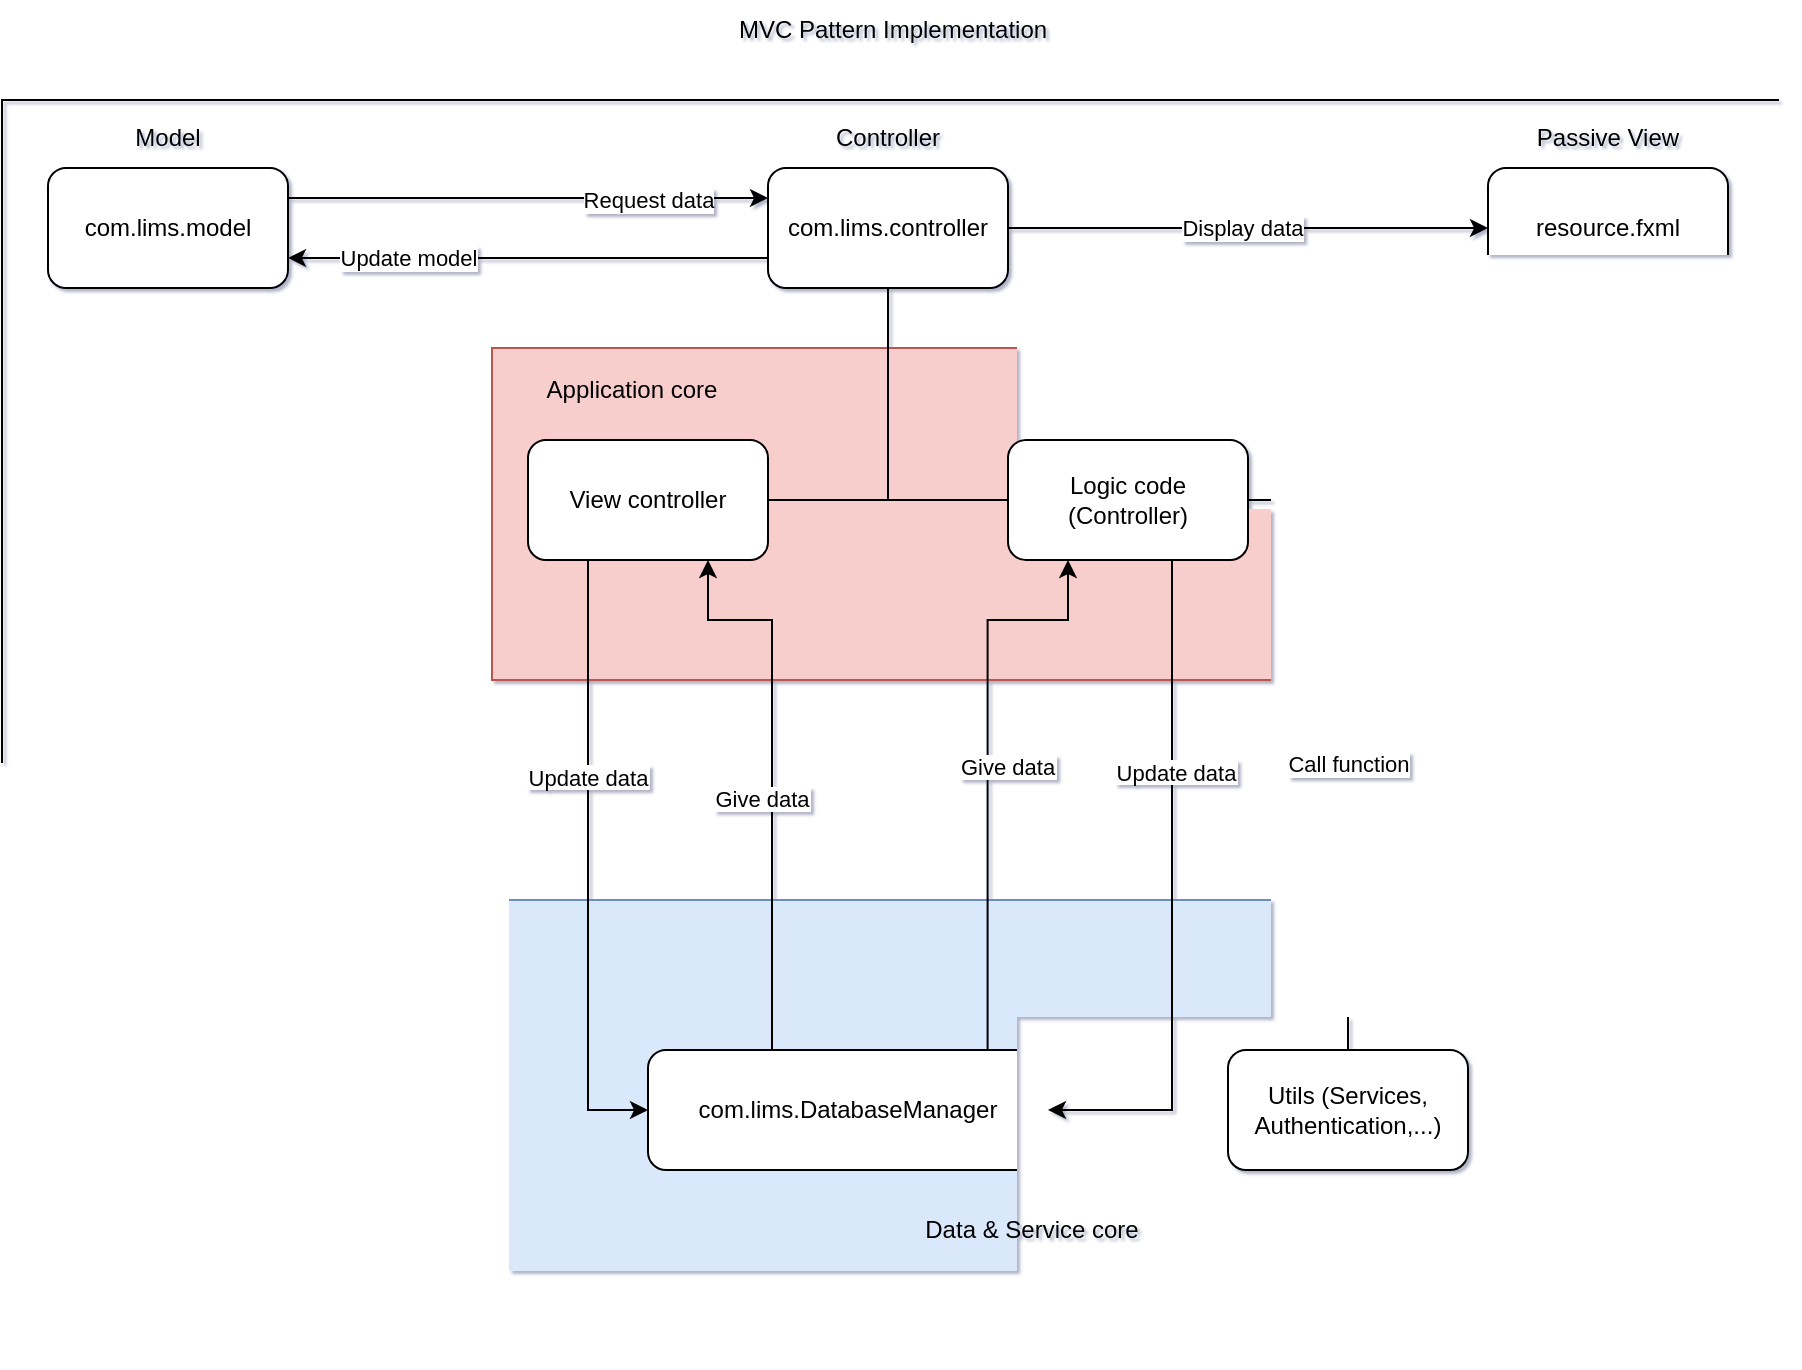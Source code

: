 <mxfile version="24.7.17">
  <diagram name="Page-1" id="SJ87eWfn9eQxjJyZifXm">
    <mxGraphModel dx="1647" dy="839" grid="1" gridSize="10" guides="1" tooltips="1" connect="1" arrows="1" fold="1" page="1" pageScale="1" pageWidth="1400" pageHeight="850" math="0" shadow="1">
      <root>
        <mxCell id="0" />
        <mxCell id="1" parent="0" />
        <mxCell id="C1T18Cza7Uqyj3mJv797-4" value="" style="rounded=0;whiteSpace=wrap;html=1;fillColor=none;" parent="1" vertex="1">
          <mxGeometry x="245" y="120" width="895" height="630" as="geometry" />
        </mxCell>
        <mxCell id="C1T18Cza7Uqyj3mJv797-56" value="" style="rounded=0;whiteSpace=wrap;html=1;fillColor=#dae8fc;strokeColor=#6c8ebf;" parent="1" vertex="1">
          <mxGeometry x="490" y="520" width="520" height="190" as="geometry" />
        </mxCell>
        <mxCell id="C1T18Cza7Uqyj3mJv797-58" value="" style="rounded=0;whiteSpace=wrap;html=1;fillColor=#f8cecc;fillStyle=solid;strokeColor=#b85450;" parent="1" vertex="1">
          <mxGeometry x="490" y="244" width="390" height="166" as="geometry" />
        </mxCell>
        <mxCell id="C1T18Cza7Uqyj3mJv797-5" value="MVC Pattern Implementation" style="text;html=1;align=center;verticalAlign=middle;resizable=0;points=[];autosize=1;strokeColor=none;fillColor=none;" parent="1" vertex="1">
          <mxGeometry x="600" y="70" width="180" height="30" as="geometry" />
        </mxCell>
        <mxCell id="C1T18Cza7Uqyj3mJv797-46" style="edgeStyle=orthogonalEdgeStyle;rounded=0;orthogonalLoop=1;jettySize=auto;html=1;entryX=0;entryY=0.25;entryDx=0;entryDy=0;exitX=1;exitY=0.25;exitDx=0;exitDy=0;" parent="1" source="C1T18Cza7Uqyj3mJv797-6" target="C1T18Cza7Uqyj3mJv797-7" edge="1">
          <mxGeometry relative="1" as="geometry" />
        </mxCell>
        <mxCell id="C1T18Cza7Uqyj3mJv797-50" value="Request data" style="edgeLabel;html=1;align=center;verticalAlign=middle;resizable=0;points=[];" parent="C1T18Cza7Uqyj3mJv797-46" vertex="1" connectable="0">
          <mxGeometry x="-0.253" y="-1" relative="1" as="geometry">
            <mxPoint x="90" as="offset" />
          </mxGeometry>
        </mxCell>
        <mxCell id="C1T18Cza7Uqyj3mJv797-6" value="com.lims.model" style="rounded=1;whiteSpace=wrap;html=1;" parent="1" vertex="1">
          <mxGeometry x="268" y="154" width="120" height="60" as="geometry" />
        </mxCell>
        <mxCell id="C1T18Cza7Uqyj3mJv797-43" style="edgeStyle=orthogonalEdgeStyle;rounded=0;orthogonalLoop=1;jettySize=auto;html=1;endArrow=none;endFill=0;" parent="1" source="C1T18Cza7Uqyj3mJv797-7" edge="1">
          <mxGeometry relative="1" as="geometry">
            <mxPoint x="688" y="320" as="targetPoint" />
          </mxGeometry>
        </mxCell>
        <mxCell id="C1T18Cza7Uqyj3mJv797-45" style="edgeStyle=orthogonalEdgeStyle;rounded=0;orthogonalLoop=1;jettySize=auto;html=1;" parent="1" source="C1T18Cza7Uqyj3mJv797-7" target="C1T18Cza7Uqyj3mJv797-8" edge="1">
          <mxGeometry relative="1" as="geometry" />
        </mxCell>
        <mxCell id="C1T18Cza7Uqyj3mJv797-52" value="Display data" style="edgeLabel;html=1;align=center;verticalAlign=middle;resizable=0;points=[];" parent="C1T18Cza7Uqyj3mJv797-45" vertex="1" connectable="0">
          <mxGeometry x="-0.024" y="-1" relative="1" as="geometry">
            <mxPoint y="-1" as="offset" />
          </mxGeometry>
        </mxCell>
        <mxCell id="C1T18Cza7Uqyj3mJv797-7" value="com.lims.controller" style="rounded=1;whiteSpace=wrap;html=1;" parent="1" vertex="1">
          <mxGeometry x="628" y="154" width="120" height="60" as="geometry" />
        </mxCell>
        <mxCell id="C1T18Cza7Uqyj3mJv797-8" value="resource.fxml" style="rounded=1;whiteSpace=wrap;html=1;" parent="1" vertex="1">
          <mxGeometry x="988" y="154" width="120" height="60" as="geometry" />
        </mxCell>
        <mxCell id="C1T18Cza7Uqyj3mJv797-9" value="Model" style="text;html=1;align=center;verticalAlign=middle;whiteSpace=wrap;rounded=0;" parent="1" vertex="1">
          <mxGeometry x="298" y="124" width="60" height="30" as="geometry" />
        </mxCell>
        <mxCell id="C1T18Cza7Uqyj3mJv797-10" value="Controller" style="text;html=1;align=center;verticalAlign=middle;whiteSpace=wrap;rounded=0;" parent="1" vertex="1">
          <mxGeometry x="658" y="124" width="60" height="30" as="geometry" />
        </mxCell>
        <mxCell id="C1T18Cza7Uqyj3mJv797-11" value="Passive View" style="text;html=1;align=center;verticalAlign=middle;whiteSpace=wrap;rounded=0;" parent="1" vertex="1">
          <mxGeometry x="998" y="124" width="100" height="30" as="geometry" />
        </mxCell>
        <mxCell id="C1T18Cza7Uqyj3mJv797-29" style="edgeStyle=orthogonalEdgeStyle;rounded=0;orthogonalLoop=1;jettySize=auto;html=1;entryX=0.25;entryY=1;entryDx=0;entryDy=0;exitX=0.849;exitY=0.024;exitDx=0;exitDy=0;exitPerimeter=0;" parent="1" source="C1T18Cza7Uqyj3mJv797-12" edge="1" target="C1T18Cza7Uqyj3mJv797-21">
          <mxGeometry relative="1" as="geometry">
            <mxPoint x="738" y="393.97" as="sourcePoint" />
            <mxPoint x="778" y="323.97" as="targetPoint" />
            <Array as="points">
              <mxPoint x="738" y="380" />
              <mxPoint x="778" y="380" />
            </Array>
          </mxGeometry>
        </mxCell>
        <mxCell id="C1T18Cza7Uqyj3mJv797-30" value="Give data" style="edgeLabel;align=center;verticalAlign=middle;resizable=0;points=[];" parent="C1T18Cza7Uqyj3mJv797-29" vertex="1" connectable="0">
          <mxGeometry x="-0.047" y="-1" relative="1" as="geometry">
            <mxPoint x="9" y="-7" as="offset" />
          </mxGeometry>
        </mxCell>
        <mxCell id="C1T18Cza7Uqyj3mJv797-35" style="edgeStyle=orthogonalEdgeStyle;rounded=0;orthogonalLoop=1;jettySize=auto;html=1;exitX=0.394;exitY=0.009;exitDx=0;exitDy=0;entryX=0.75;entryY=1;entryDx=0;entryDy=0;exitPerimeter=0;" parent="1" source="C1T18Cza7Uqyj3mJv797-12" target="C1T18Cza7Uqyj3mJv797-20" edge="1">
          <mxGeometry relative="1" as="geometry">
            <Array as="points">
              <mxPoint x="630" y="595" />
              <mxPoint x="630" y="380" />
              <mxPoint x="598" y="380" />
            </Array>
          </mxGeometry>
        </mxCell>
        <mxCell id="C1T18Cza7Uqyj3mJv797-36" value="Give data" style="edgeLabel;align=center;verticalAlign=middle;resizable=0;points=[];" parent="C1T18Cza7Uqyj3mJv797-35" vertex="1" connectable="0">
          <mxGeometry x="-0.1" y="3" relative="1" as="geometry">
            <mxPoint x="-2" y="-11" as="offset" />
          </mxGeometry>
        </mxCell>
        <mxCell id="C1T18Cza7Uqyj3mJv797-12" value="com.lims.DatabaseManager" style="rounded=1;whiteSpace=wrap;html=1;" parent="1" vertex="1">
          <mxGeometry x="568" y="595" width="200" height="60" as="geometry" />
        </mxCell>
        <mxCell id="C1T18Cza7Uqyj3mJv797-37" style="edgeStyle=orthogonalEdgeStyle;rounded=0;orthogonalLoop=1;jettySize=auto;html=1;entryX=0;entryY=0.5;entryDx=0;entryDy=0;" parent="1" source="C1T18Cza7Uqyj3mJv797-20" target="C1T18Cza7Uqyj3mJv797-12" edge="1">
          <mxGeometry relative="1" as="geometry">
            <Array as="points">
              <mxPoint x="538" y="625" />
            </Array>
          </mxGeometry>
        </mxCell>
        <mxCell id="C1T18Cza7Uqyj3mJv797-38" value="Update data" style="edgeLabel;align=center;verticalAlign=middle;resizable=0;points=[];" parent="C1T18Cza7Uqyj3mJv797-37" vertex="1" connectable="0">
          <mxGeometry x="-0.365" relative="1" as="geometry">
            <mxPoint y="11" as="offset" />
          </mxGeometry>
        </mxCell>
        <mxCell id="C1T18Cza7Uqyj3mJv797-40" style="edgeStyle=orthogonalEdgeStyle;rounded=0;orthogonalLoop=1;jettySize=auto;html=1;endArrow=none;endFill=0;" parent="1" source="C1T18Cza7Uqyj3mJv797-20" target="C1T18Cza7Uqyj3mJv797-21" edge="1">
          <mxGeometry relative="1" as="geometry" />
        </mxCell>
        <mxCell id="C1T18Cza7Uqyj3mJv797-47" style="edgeStyle=orthogonalEdgeStyle;rounded=0;orthogonalLoop=1;jettySize=auto;html=1;exitX=0;exitY=0.75;exitDx=0;exitDy=0;entryX=1;entryY=0.75;entryDx=0;entryDy=0;" parent="1" source="C1T18Cza7Uqyj3mJv797-7" target="C1T18Cza7Uqyj3mJv797-6" edge="1">
          <mxGeometry relative="1" as="geometry" />
        </mxCell>
        <mxCell id="C1T18Cza7Uqyj3mJv797-51" value="Update model" style="edgeLabel;html=1;align=center;verticalAlign=middle;resizable=0;points=[];" parent="C1T18Cza7Uqyj3mJv797-47" vertex="1" connectable="0">
          <mxGeometry x="-0.257" relative="1" as="geometry">
            <mxPoint x="-91" as="offset" />
          </mxGeometry>
        </mxCell>
        <mxCell id="C1T18Cza7Uqyj3mJv797-20" value="View controller" style="rounded=1;whiteSpace=wrap;html=1;" parent="1" vertex="1">
          <mxGeometry x="508" y="290" width="120" height="60" as="geometry" />
        </mxCell>
        <mxCell id="C1T18Cza7Uqyj3mJv797-32" style="edgeStyle=orthogonalEdgeStyle;rounded=0;orthogonalLoop=1;jettySize=auto;html=1;entryX=1;entryY=0.5;entryDx=0;entryDy=0;" parent="1" source="C1T18Cza7Uqyj3mJv797-21" target="C1T18Cza7Uqyj3mJv797-12" edge="1">
          <mxGeometry relative="1" as="geometry">
            <Array as="points">
              <mxPoint x="830" y="625" />
            </Array>
          </mxGeometry>
        </mxCell>
        <mxCell id="C1T18Cza7Uqyj3mJv797-33" value="Update data" style="edgeLabel;align=center;verticalAlign=middle;resizable=0;points=[];" parent="C1T18Cza7Uqyj3mJv797-32" vertex="1" connectable="0">
          <mxGeometry x="-0.19" y="2" relative="1" as="geometry">
            <mxPoint y="-31" as="offset" />
          </mxGeometry>
        </mxCell>
        <mxCell id="C1T18Cza7Uqyj3mJv797-21" value="Logic code (Controller)" style="rounded=1;whiteSpace=wrap;html=1;" parent="1" vertex="1">
          <mxGeometry x="748" y="290" width="120" height="60" as="geometry" />
        </mxCell>
        <mxCell id="C1T18Cza7Uqyj3mJv797-55" style="edgeStyle=orthogonalEdgeStyle;rounded=0;orthogonalLoop=1;jettySize=auto;html=1;exitX=0.5;exitY=0;exitDx=0;exitDy=0;entryX=1;entryY=0.5;entryDx=0;entryDy=0;endArrow=none;endFill=0;" parent="1" source="C1T18Cza7Uqyj3mJv797-53" target="C1T18Cza7Uqyj3mJv797-21" edge="1">
          <mxGeometry relative="1" as="geometry" />
        </mxCell>
        <mxCell id="C1T18Cza7Uqyj3mJv797-62" value="Call function" style="edgeLabel;html=1;align=center;verticalAlign=middle;resizable=0;points=[];" parent="C1T18Cza7Uqyj3mJv797-55" vertex="1" connectable="0">
          <mxGeometry x="-0.177" y="-1" relative="1" as="geometry">
            <mxPoint x="-1" y="-10" as="offset" />
          </mxGeometry>
        </mxCell>
        <mxCell id="C1T18Cza7Uqyj3mJv797-53" value="Utils (Services, Authentication,...)" style="rounded=1;whiteSpace=wrap;html=1;" parent="1" vertex="1">
          <mxGeometry x="858" y="595" width="120" height="60" as="geometry" />
        </mxCell>
        <mxCell id="C1T18Cza7Uqyj3mJv797-57" value="Data &amp;amp; Service core" style="text;html=1;align=center;verticalAlign=middle;whiteSpace=wrap;rounded=0;" parent="1" vertex="1">
          <mxGeometry x="700" y="670" width="120" height="30" as="geometry" />
        </mxCell>
        <mxCell id="C1T18Cza7Uqyj3mJv797-60" value="Application core" style="text;html=1;align=center;verticalAlign=middle;whiteSpace=wrap;rounded=0;" parent="1" vertex="1">
          <mxGeometry x="500" y="250" width="120" height="30" as="geometry" />
        </mxCell>
      </root>
    </mxGraphModel>
  </diagram>
</mxfile>
